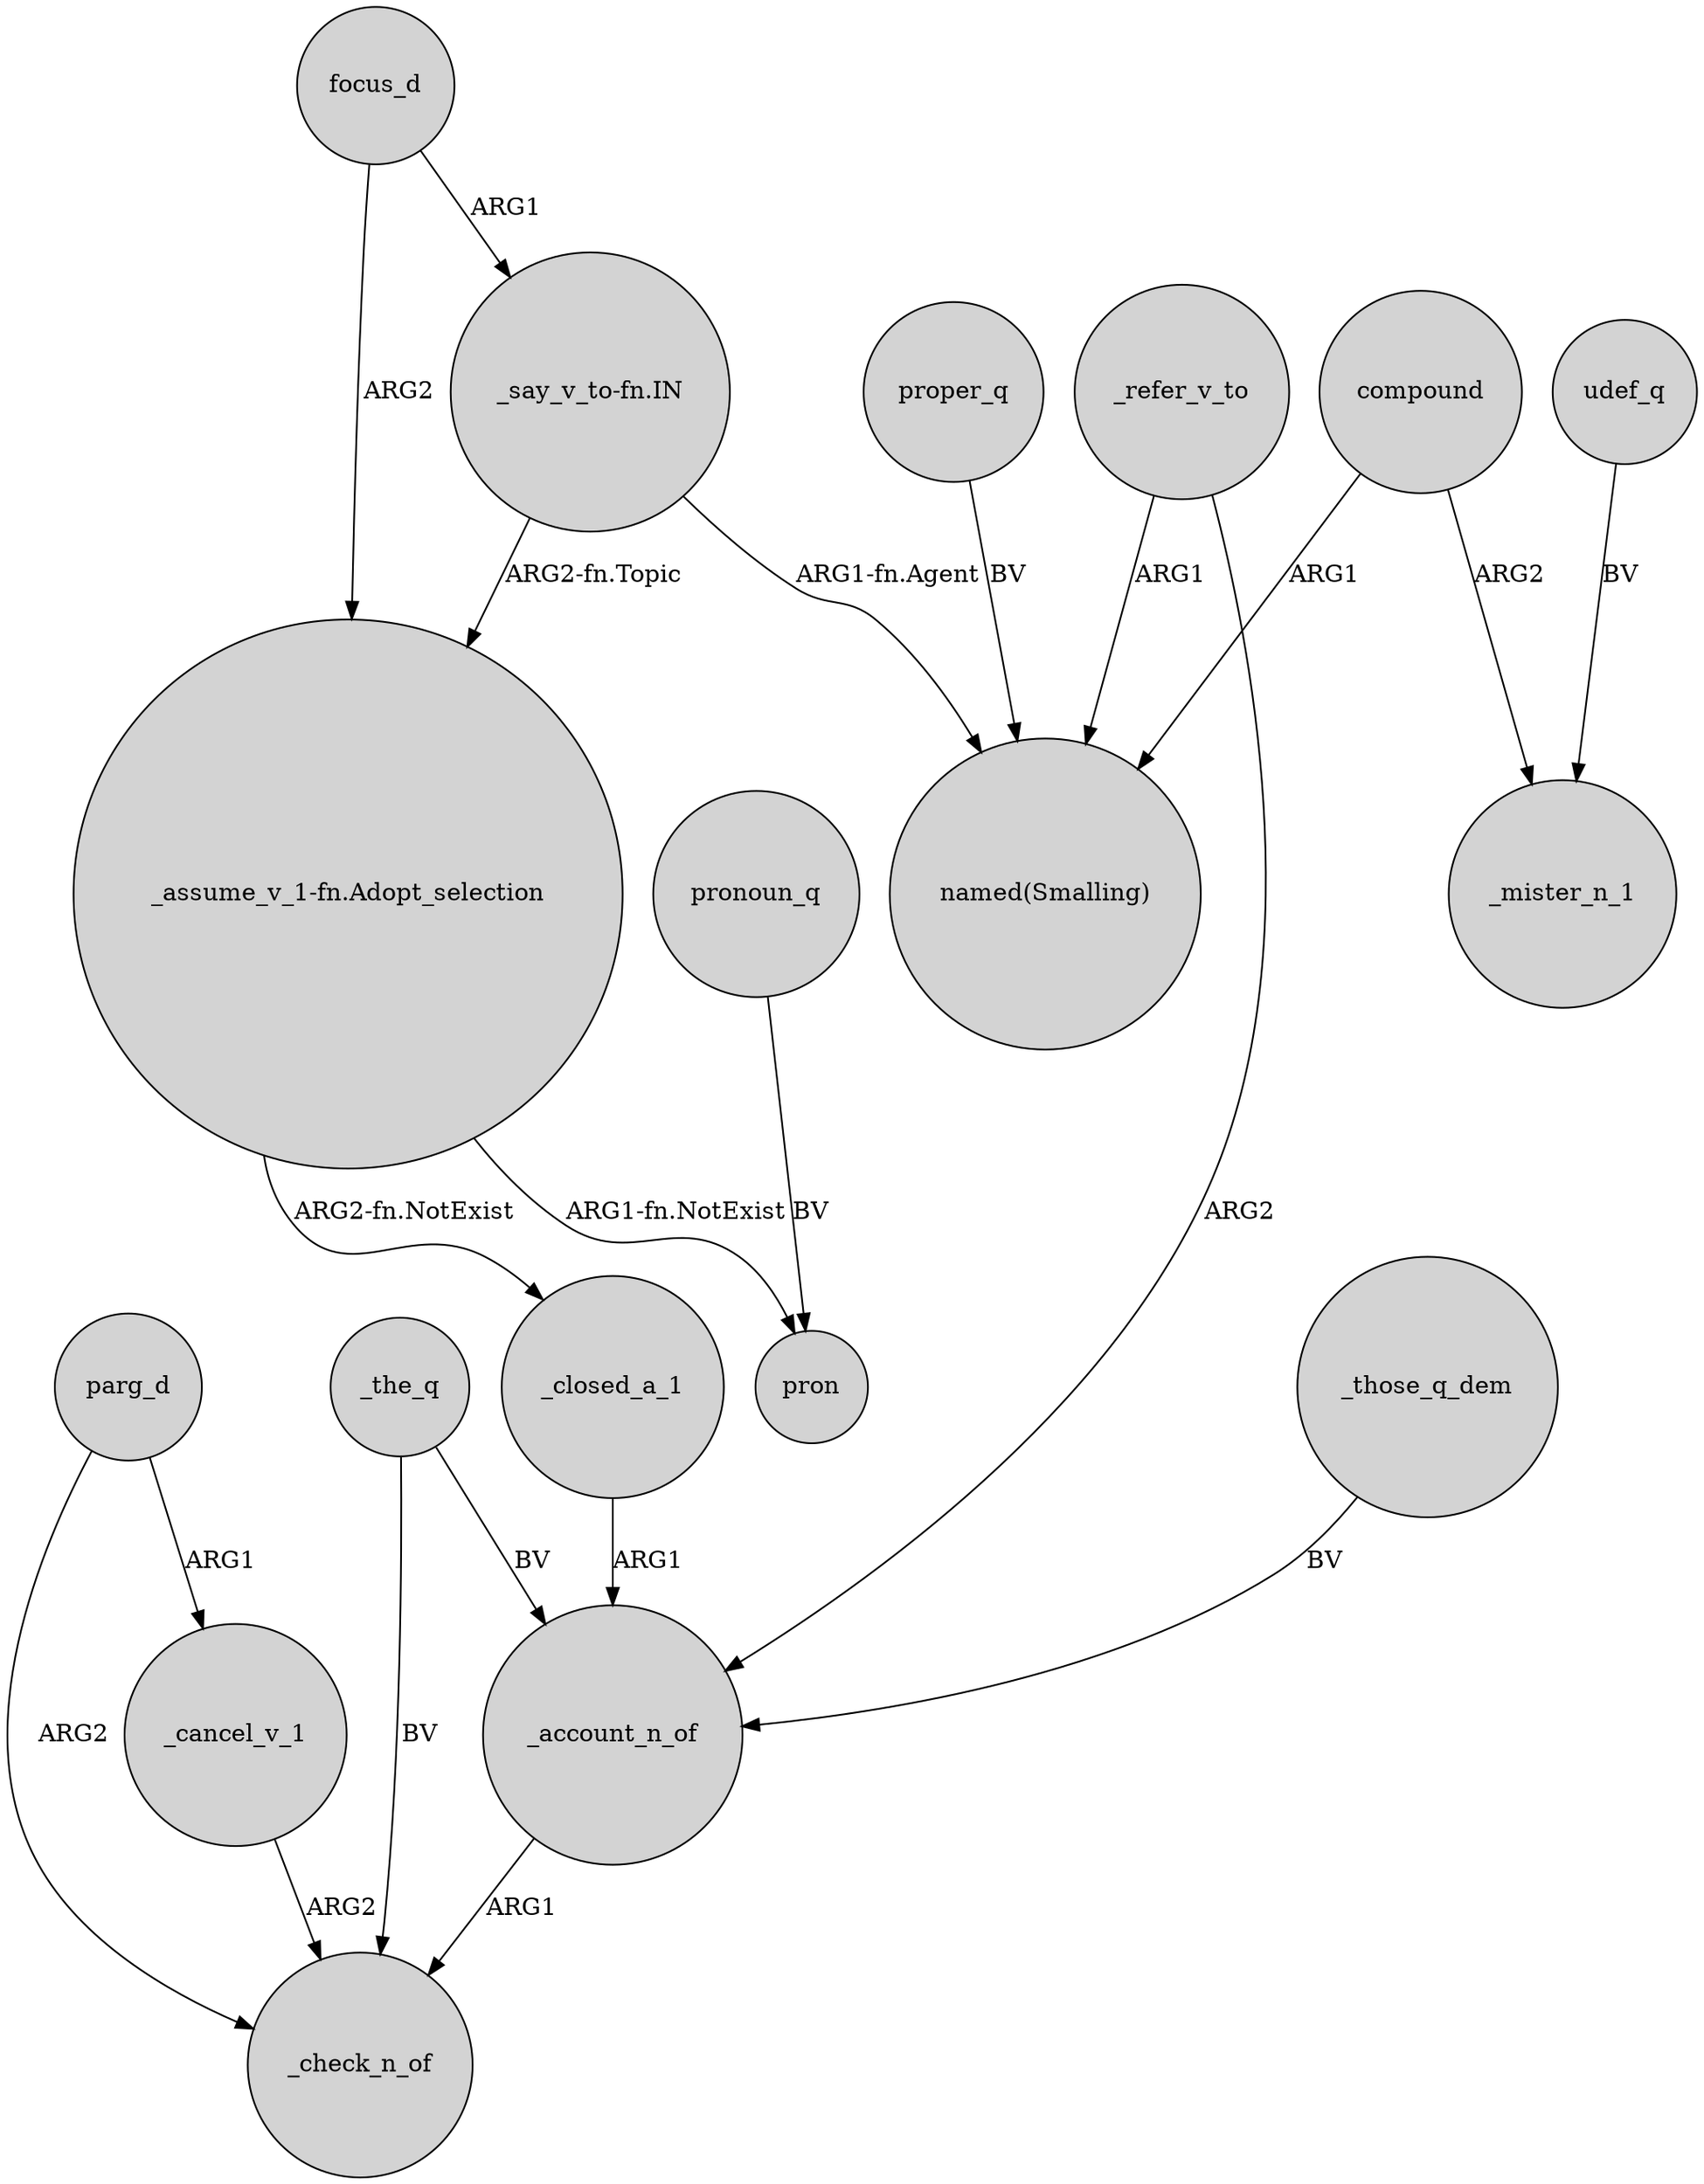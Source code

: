 digraph {
	node [shape=circle style=filled]
	focus_d -> "_assume_v_1-fn.Adopt_selection" [label=ARG2]
	_cancel_v_1 -> _check_n_of [label=ARG2]
	_the_q -> _account_n_of [label=BV]
	_account_n_of -> _check_n_of [label=ARG1]
	compound -> _mister_n_1 [label=ARG2]
	"_assume_v_1-fn.Adopt_selection" -> pron [label="ARG1-fn.NotExist"]
	udef_q -> _mister_n_1 [label=BV]
	_refer_v_to -> "named(Smalling)" [label=ARG1]
	_the_q -> _check_n_of [label=BV]
	"_say_v_to-fn.IN" -> "named(Smalling)" [label="ARG1-fn.Agent"]
	"_assume_v_1-fn.Adopt_selection" -> _closed_a_1 [label="ARG2-fn.NotExist"]
	pronoun_q -> pron [label=BV]
	parg_d -> _check_n_of [label=ARG2]
	compound -> "named(Smalling)" [label=ARG1]
	proper_q -> "named(Smalling)" [label=BV]
	_refer_v_to -> _account_n_of [label=ARG2]
	"_say_v_to-fn.IN" -> "_assume_v_1-fn.Adopt_selection" [label="ARG2-fn.Topic"]
	_those_q_dem -> _account_n_of [label=BV]
	parg_d -> _cancel_v_1 [label=ARG1]
	focus_d -> "_say_v_to-fn.IN" [label=ARG1]
	_closed_a_1 -> _account_n_of [label=ARG1]
}
